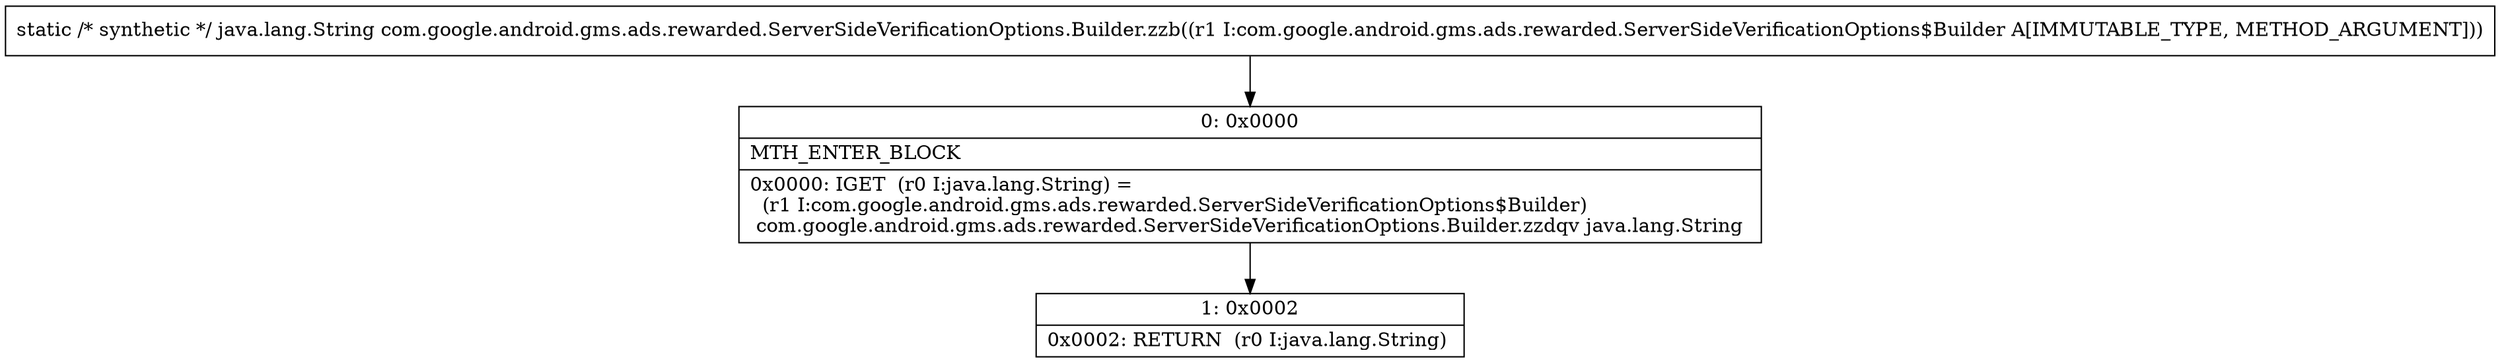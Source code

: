 digraph "CFG forcom.google.android.gms.ads.rewarded.ServerSideVerificationOptions.Builder.zzb(Lcom\/google\/android\/gms\/ads\/rewarded\/ServerSideVerificationOptions$Builder;)Ljava\/lang\/String;" {
Node_0 [shape=record,label="{0\:\ 0x0000|MTH_ENTER_BLOCK\l|0x0000: IGET  (r0 I:java.lang.String) = \l  (r1 I:com.google.android.gms.ads.rewarded.ServerSideVerificationOptions$Builder)\l com.google.android.gms.ads.rewarded.ServerSideVerificationOptions.Builder.zzdqv java.lang.String \l}"];
Node_1 [shape=record,label="{1\:\ 0x0002|0x0002: RETURN  (r0 I:java.lang.String) \l}"];
MethodNode[shape=record,label="{static \/* synthetic *\/ java.lang.String com.google.android.gms.ads.rewarded.ServerSideVerificationOptions.Builder.zzb((r1 I:com.google.android.gms.ads.rewarded.ServerSideVerificationOptions$Builder A[IMMUTABLE_TYPE, METHOD_ARGUMENT])) }"];
MethodNode -> Node_0;
Node_0 -> Node_1;
}

